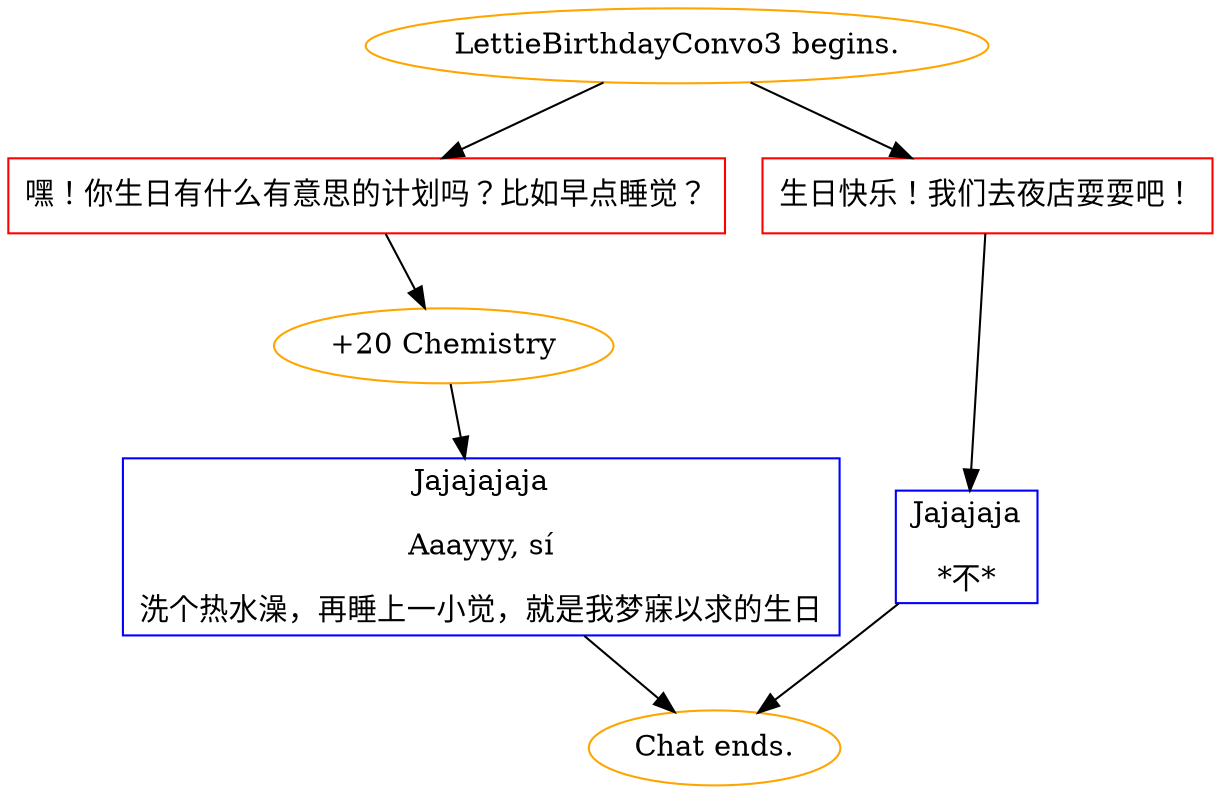 digraph {
	"LettieBirthdayConvo3 begins." [color=orange];
		"LettieBirthdayConvo3 begins." -> j4180831400;
		"LettieBirthdayConvo3 begins." -> j123579703;
	j4180831400 [label="嘿！你生日有什么有意思的计划吗？比如早点睡觉？",shape=box,color=red];
		j4180831400 -> j4149467736;
	j123579703 [label="生日快乐！我们去夜店耍耍吧！",shape=box,color=red];
		j123579703 -> j1290972654;
	j4149467736 [label="+20 Chemistry",color=orange];
		j4149467736 -> j2823388756;
	j1290972654 [label="Jajajaja
*不*",shape=box,color=blue];
		j1290972654 -> "Chat ends.";
	j2823388756 [label="Jajajajaja
Aaayyy, sí
洗个热水澡，再睡上一小觉，就是我梦寐以求的生日",shape=box,color=blue];
		j2823388756 -> "Chat ends.";
	"Chat ends." [color=orange];
}